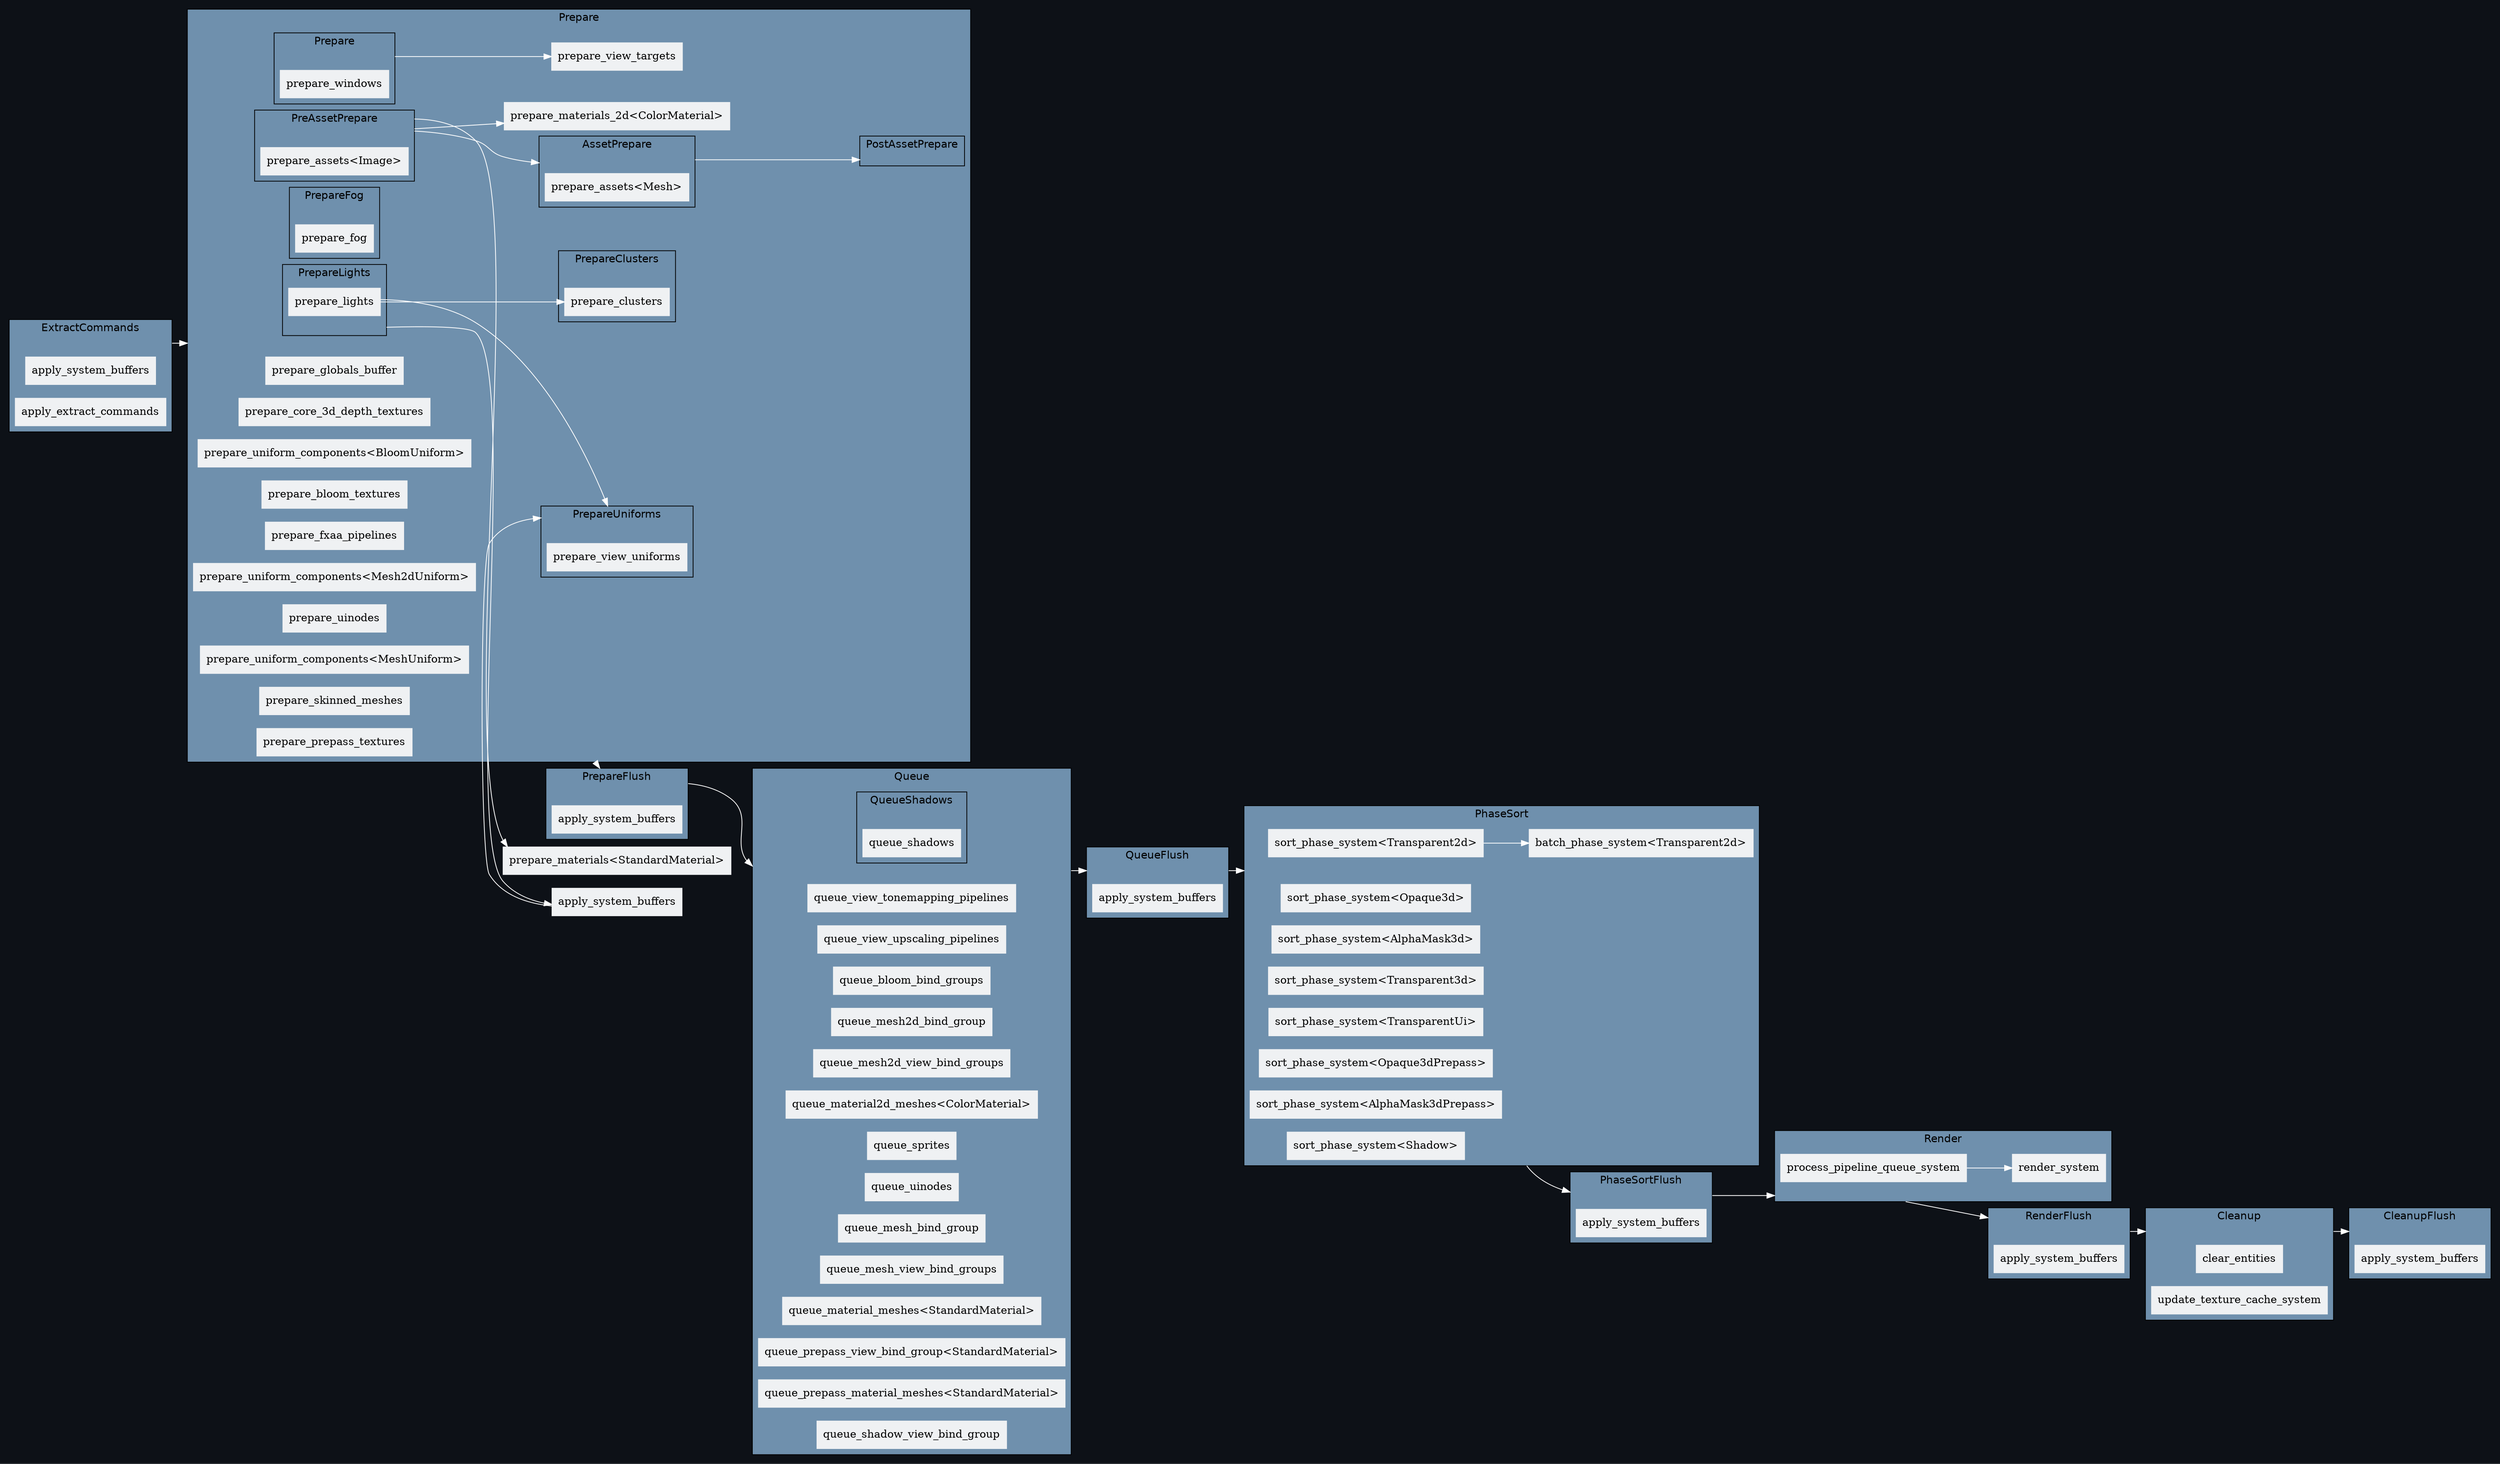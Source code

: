 digraph "schedule" {
	"compound"="true";
	"splines"="spline";
	"rankdir"="LR";
	"bgcolor"="#0d1117";
	"fontname"="Helvetica";
	node ["shape"="box", "style"="filled", "fillcolor"="#eff1f3", "color"="#eff1f3"];
	edge ["color"="white"];
	subgraph "clusternode_Set(1)" {
		"label"="ExtractCommands";
		"bgcolor"="#6f90ad";
		"set_marker_node_Set(1)" ["style"="invis", "label"="", "height"="0", "shape"="point"]
		"node_System(0)" ["label"="apply_system_buffers"]
		"node_System(6)" ["label"="apply_extract_commands"]
	}
	
	subgraph "clusternode_Set(2)" {
		"label"="PrepareFlush";
		"bgcolor"="#6f90ad";
		"set_marker_node_Set(2)" ["style"="invis", "label"="", "height"="0", "shape"="point"]
		"node_System(1)" ["label"="apply_system_buffers"]
	}
	
	subgraph "clusternode_Set(3)" {
		"label"="QueueFlush";
		"bgcolor"="#6f90ad";
		"set_marker_node_Set(3)" ["style"="invis", "label"="", "height"="0", "shape"="point"]
		"node_System(2)" ["label"="apply_system_buffers"]
	}
	
	subgraph "clusternode_Set(4)" {
		"label"="PhaseSortFlush";
		"bgcolor"="#6f90ad";
		"set_marker_node_Set(4)" ["style"="invis", "label"="", "height"="0", "shape"="point"]
		"node_System(3)" ["label"="apply_system_buffers"]
	}
	
	subgraph "clusternode_Set(5)" {
		"label"="RenderFlush";
		"bgcolor"="#6f90ad";
		"set_marker_node_Set(5)" ["style"="invis", "label"="", "height"="0", "shape"="point"]
		"node_System(4)" ["label"="apply_system_buffers"]
	}
	
	subgraph "clusternode_Set(6)" {
		"label"="CleanupFlush";
		"bgcolor"="#6f90ad";
		"set_marker_node_Set(6)" ["style"="invis", "label"="", "height"="0", "shape"="point"]
		"node_System(5)" ["label"="apply_system_buffers"]
	}
	
	subgraph "clusternode_Set(7)" {
		"label"="Prepare";
		"bgcolor"="#6f90ad";
		"set_marker_node_Set(7)" ["style"="invis", "label"="", "height"="0", "shape"="point"]
		subgraph "clusternode_Set(16)" {
			"label"="Prepare";
			"bgcolor"="#6f90ad";
			"set_marker_node_Set(16)" ["style"="invis", "label"="", "height"="0", "shape"="point"]
			"node_System(10)" ["label"="prepare_windows"]
		}
		
		subgraph "clusternode_Set(18)" {
			"label"="PrepareUniforms";
			"bgcolor"="#6f90ad";
			"set_marker_node_Set(18)" ["style"="invis", "label"="", "height"="0", "shape"="point"]
			"node_System(11)" ["label"="prepare_view_uniforms"]
		}
		
		subgraph "clusternode_Set(21)" {
			"label"="PreAssetPrepare";
			"bgcolor"="#6f90ad";
			"set_marker_node_Set(21)" ["style"="invis", "label"="", "height"="0", "shape"="point"]
			"node_System(15)" ["label"="prepare_assets<Image>"]
		}
		
		subgraph "clusternode_Set(22)" {
			"label"="AssetPrepare";
			"bgcolor"="#6f90ad";
			"set_marker_node_Set(22)" ["style"="invis", "label"="", "height"="0", "shape"="point"]
			"node_System(13)" ["label"="prepare_assets<Mesh>"]
		}
		
		subgraph "clusternode_Set(23)" {
			"label"="PostAssetPrepare";
			"bgcolor"="#6f90ad";
			"set_marker_node_Set(23)" ["style"="invis", "label"="", "height"="0", "shape"="point"]
		}
		
		subgraph "clusternode_Set(61)" {
			"label"="PrepareFog";
			"bgcolor"="#6f90ad";
			"set_marker_node_Set(61)" ["style"="invis", "label"="", "height"="0", "shape"="point"]
			"node_System(49)" ["label"="prepare_fog"]
		}
		
		subgraph "clusternode_Set(62)" {
			"label"="PrepareLights";
			"bgcolor"="#6f90ad";
			"set_marker_node_Set(62)" ["style"="invis", "label"="", "height"="0", "shape"="point"]
			"node_System(50)" ["label"="prepare_lights"]
		}
		
		subgraph "clusternode_Set(63)" {
			"label"="PrepareClusters";
			"bgcolor"="#6f90ad";
			"set_marker_node_Set(63)" ["style"="invis", "label"="", "height"="0", "shape"="point"]
			"node_System(52)" ["label"="prepare_clusters"]
		}
		
		"node_System(12)" ["label"="prepare_view_targets"]
		"node_System(14)" ["label"="prepare_globals_buffer"]
		"node_System(19)" ["label"="prepare_core_3d_depth_textures"]
		"node_System(25)" ["label"="prepare_uniform_components<BloomUniform>"]
		"node_System(26)" ["label"="prepare_bloom_textures"]
		"node_System(28)" ["label"="prepare_fxaa_pipelines"]
		"node_System(29)" ["label"="prepare_uniform_components<Mesh2dUniform>"]
		"node_System(32)" ["label"="prepare_materials_2d<ColorMaterial>"]
		"node_System(35)" ["label"="prepare_uinodes"]
		"node_System(38)" ["label"="prepare_uniform_components<MeshUniform>"]
		"node_System(39)" ["label"="prepare_skinned_meshes"]
		"node_System(44)" ["label"="prepare_prepass_textures"]
	}
	
	subgraph "clusternode_Set(8)" {
		"label"="Queue";
		"bgcolor"="#6f90ad";
		"set_marker_node_Set(8)" ["style"="invis", "label"="", "height"="0", "shape"="point"]
		subgraph "clusternode_Set(64)" {
			"label"="QueueShadows";
			"bgcolor"="#6f90ad";
			"set_marker_node_Set(64)" ["style"="invis", "label"="", "height"="0", "shape"="point"]
			"node_System(53)" ["label"="queue_shadows"]
		}
		
		"node_System(23)" ["label"="queue_view_tonemapping_pipelines"]
		"node_System(24)" ["label"="queue_view_upscaling_pipelines"]
		"node_System(27)" ["label"="queue_bloom_bind_groups"]
		"node_System(30)" ["label"="queue_mesh2d_bind_group"]
		"node_System(31)" ["label"="queue_mesh2d_view_bind_groups"]
		"node_System(33)" ["label"="queue_material2d_meshes<ColorMaterial>"]
		"node_System(34)" ["label"="queue_sprites"]
		"node_System(36)" ["label"="queue_uinodes"]
		"node_System(40)" ["label"="queue_mesh_bind_group"]
		"node_System(41)" ["label"="queue_mesh_view_bind_groups"]
		"node_System(43)" ["label"="queue_material_meshes<StandardMaterial>"]
		"node_System(45)" ["label"="queue_prepass_view_bind_group<StandardMaterial>"]
		"node_System(46)" ["label"="queue_prepass_material_meshes<StandardMaterial>"]
		"node_System(54)" ["label"="queue_shadow_view_bind_group"]
	}
	
	subgraph "clusternode_Set(9)" {
		"label"="PhaseSort";
		"bgcolor"="#6f90ad";
		"set_marker_node_Set(9)" ["style"="invis", "label"="", "height"="0", "shape"="point"]
		"node_System(17)" ["label"="sort_phase_system<Transparent2d>"]
		"node_System(18)" ["label"="batch_phase_system<Transparent2d>"]
		"node_System(20)" ["label"="sort_phase_system<Opaque3d>"]
		"node_System(21)" ["label"="sort_phase_system<AlphaMask3d>"]
		"node_System(22)" ["label"="sort_phase_system<Transparent3d>"]
		"node_System(37)" ["label"="sort_phase_system<TransparentUi>"]
		"node_System(47)" ["label"="sort_phase_system<Opaque3dPrepass>"]
		"node_System(48)" ["label"="sort_phase_system<AlphaMask3dPrepass>"]
		"node_System(55)" ["label"="sort_phase_system<Shadow>"]
	}
	
	subgraph "clusternode_Set(10)" {
		"label"="Render";
		"bgcolor"="#6f90ad";
		"set_marker_node_Set(10)" ["style"="invis", "label"="", "height"="0", "shape"="point"]
		"node_System(7)" ["label"="process_pipeline_queue_system"]
		"node_System(8)" ["label"="render_system"]
	}
	
	subgraph "clusternode_Set(11)" {
		"label"="Cleanup";
		"bgcolor"="#6f90ad";
		"set_marker_node_Set(11)" ["style"="invis", "label"="", "height"="0", "shape"="point"]
		"node_System(9)" ["label"="clear_entities"]
		"node_System(16)" ["label"="update_texture_cache_system"]
	}
	
	"node_System(42)" ["label"="prepare_materials<StandardMaterial>"]
	"node_System(51)" ["label"="apply_system_buffers"]
	"set_marker_node_Set(1)" -> "set_marker_node_Set(7)" ["lhead"="clusternode_Set(7)", "ltail"="clusternode_Set(1)"]
	"set_marker_node_Set(7)" -> "set_marker_node_Set(2)" ["lhead"="clusternode_Set(2)", "ltail"="clusternode_Set(7)"]
	"set_marker_node_Set(2)" -> "set_marker_node_Set(8)" ["lhead"="clusternode_Set(8)", "ltail"="clusternode_Set(2)"]
	"set_marker_node_Set(8)" -> "set_marker_node_Set(3)" ["lhead"="clusternode_Set(3)", "ltail"="clusternode_Set(8)"]
	"set_marker_node_Set(3)" -> "set_marker_node_Set(9)" ["lhead"="clusternode_Set(9)", "ltail"="clusternode_Set(3)"]
	"set_marker_node_Set(9)" -> "set_marker_node_Set(4)" ["lhead"="clusternode_Set(4)", "ltail"="clusternode_Set(9)"]
	"set_marker_node_Set(4)" -> "set_marker_node_Set(10)" ["lhead"="clusternode_Set(10)", "ltail"="clusternode_Set(4)"]
	"set_marker_node_Set(10)" -> "set_marker_node_Set(5)" ["lhead"="clusternode_Set(5)", "ltail"="clusternode_Set(10)"]
	"set_marker_node_Set(5)" -> "set_marker_node_Set(11)" ["lhead"="clusternode_Set(11)", "ltail"="clusternode_Set(5)"]
	"set_marker_node_Set(11)" -> "set_marker_node_Set(6)" ["lhead"="clusternode_Set(6)", "ltail"="clusternode_Set(11)"]
	"node_System(7)" -> "node_System(8)" ["lhead"="", "ltail"=""]
	"set_marker_node_Set(16)" -> "node_System(12)" ["lhead"="", "ltail"="clusternode_Set(16)"]
	"set_marker_node_Set(21)" -> "set_marker_node_Set(22)" ["lhead"="clusternode_Set(22)", "ltail"="clusternode_Set(21)"]
	"set_marker_node_Set(22)" -> "set_marker_node_Set(23)" ["lhead"="clusternode_Set(23)", "ltail"="clusternode_Set(22)"]
	"node_System(17)" -> "node_System(18)" ["lhead"="", "ltail"=""]
	"set_marker_node_Set(21)" -> "node_System(32)" ["lhead"="", "ltail"="clusternode_Set(21)"]
	"set_marker_node_Set(21)" -> "node_System(42)" ["lhead"="", "ltail"="clusternode_Set(21)"]
	"node_System(50)" -> "set_marker_node_Set(18)" ["lhead"="clusternode_Set(18)", "ltail"=""]
	"set_marker_node_Set(62)" -> "node_System(51)" ["lhead"="", "ltail"="clusternode_Set(62)"]
	"node_System(51)" -> "set_marker_node_Set(18)" ["lhead"="clusternode_Set(18)", "ltail"=""]
	"node_System(50)" -> "node_System(52)" ["lhead"="", "ltail"=""]
}
